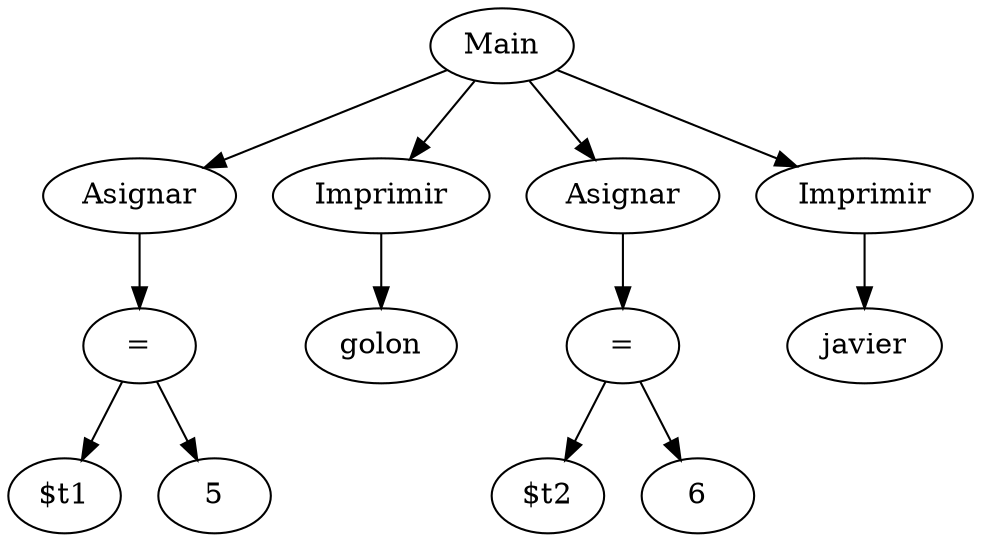 digraph {
	A [label=Main]
	1 [label=Asignar]
	A -> 1
	2 [label="="]
	1 -> 2
	3 [label="$t1"]
	2 -> 3
	4 [label=5]
	2 -> 4
	5 [label=Imprimir]
	A -> 5
	6 [label=golon]
	5 -> 6
	7 [label=Asignar]
	A -> 7
	8 [label="="]
	7 -> 8
	9 [label="$t2"]
	8 -> 9
	10 [label=6]
	8 -> 10
	11 [label=Imprimir]
	A -> 11
	12 [label=javier]
	11 -> 12
}
